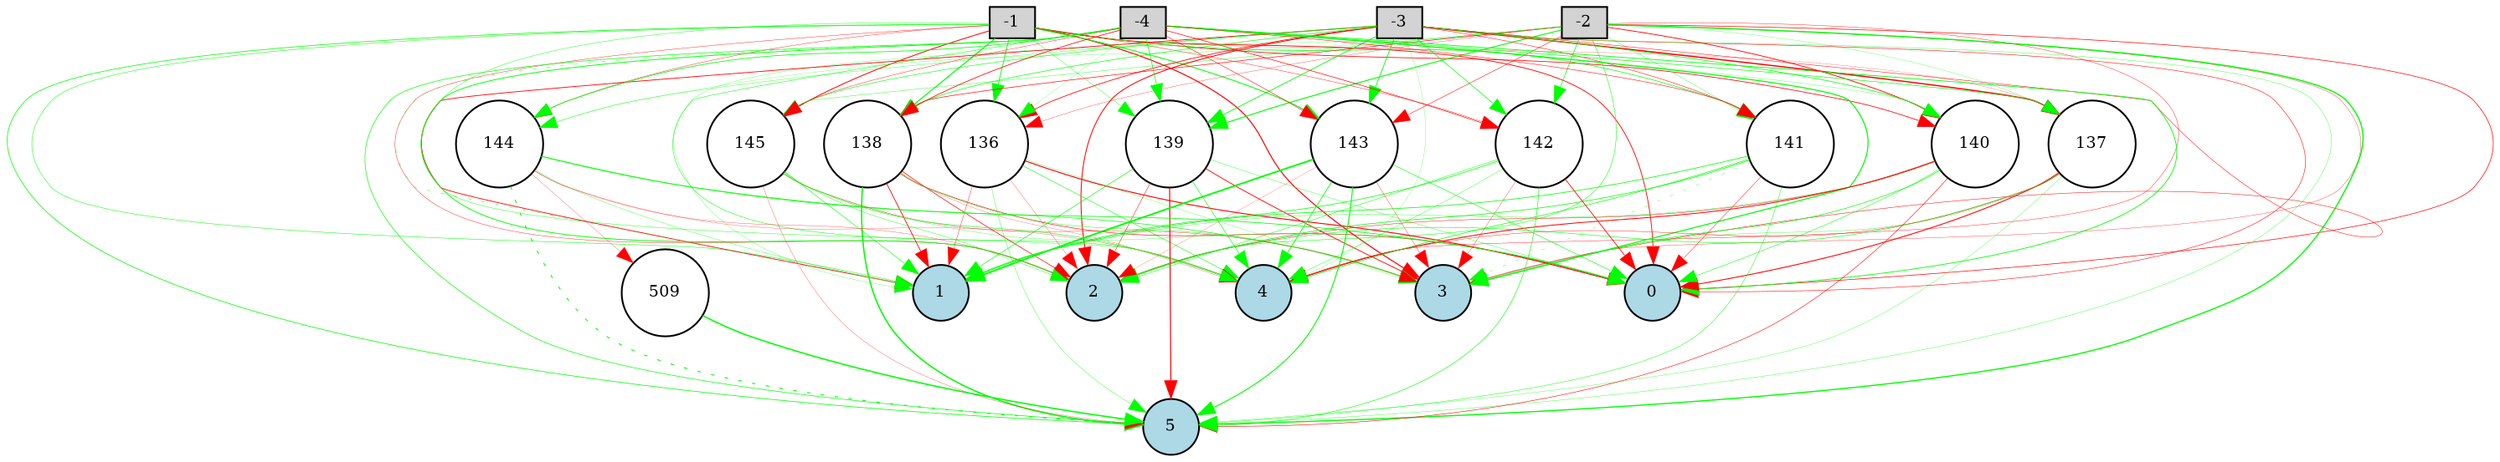 digraph {
	node [fontsize=9 height=0.2 shape=circle width=0.2]
	-1 [fillcolor=lightgray shape=box style=filled]
	-2 [fillcolor=lightgray shape=box style=filled]
	-3 [fillcolor=lightgray shape=box style=filled]
	-4 [fillcolor=lightgray shape=box style=filled]
	0 [fillcolor=lightblue style=filled]
	1 [fillcolor=lightblue style=filled]
	2 [fillcolor=lightblue style=filled]
	3 [fillcolor=lightblue style=filled]
	4 [fillcolor=lightblue style=filled]
	5 [fillcolor=lightblue style=filled]
	136 [fillcolor=white style=filled]
	137 [fillcolor=white style=filled]
	138 [fillcolor=white style=filled]
	139 [fillcolor=white style=filled]
	140 [fillcolor=white style=filled]
	141 [fillcolor=white style=filled]
	142 [fillcolor=white style=filled]
	143 [fillcolor=white style=filled]
	144 [fillcolor=white style=filled]
	145 [fillcolor=white style=filled]
	509 [fillcolor=white style=filled]
	-1 -> 136 [color=green penwidth=0.4285287957570858 style=solid]
	-1 -> 137 [color=red penwidth=0.10815536666826567 style=solid]
	-1 -> 138 [color=green penwidth=0.5863805712598553 style=solid]
	-1 -> 139 [color=green penwidth=0.18695639889624815 style=solid]
	-1 -> 140 [color=red penwidth=0.3901526747491416 style=solid]
	-1 -> 141 [color=green penwidth=0.3441822134821588 style=solid]
	-1 -> 142 [color=red penwidth=0.20493024377600788 style=solid]
	-1 -> 143 [color=green penwidth=0.5108395773026851 style=solid]
	-1 -> 144 [color=red penwidth=0.19885857604085777 style=solid]
	-1 -> 145 [color=red penwidth=0.48904464738700926 style=solid]
	-2 -> 136 [color=red penwidth=0.15238503423894512 style=solid]
	-2 -> 137 [color=green penwidth=0.13155883732663132 style=solid]
	-2 -> 138 [color=red penwidth=0.3260222435542549 style=solid]
	-2 -> 139 [color=green penwidth=0.55301596458728 style=solid]
	-2 -> 140 [color=red penwidth=0.437122169717407 style=solid]
	-2 -> 141 [color=green penwidth=0.16515234926281017 style=solid]
	-2 -> 142 [color=green penwidth=0.34667831401892735 style=solid]
	-2 -> 143 [color=red penwidth=0.25584588352167903 style=solid]
	-2 -> 144 [color=green penwidth=0.12300783806130072 style=solid]
	-2 -> 145 [color=green penwidth=0.1900075870169025 style=solid]
	-3 -> 136 [color=red penwidth=0.4006279102739596 style=solid]
	-3 -> 137 [color=red penwidth=0.7161006843984908 style=solid]
	-3 -> 138 [color=green penwidth=0.32814105305620767 style=solid]
	-3 -> 139 [color=green penwidth=0.4194451792260627 style=solid]
	-3 -> 140 [color=green penwidth=0.3684481434662328 style=solid]
	-3 -> 141 [color=red penwidth=0.24774298648274992 style=solid]
	-3 -> 142 [color=green penwidth=0.3464277826438998 style=solid]
	-3 -> 143 [color=green penwidth=0.4311854886844414 style=solid]
	-3 -> 144 [color=green penwidth=0.16836590811797036 style=solid]
	-3 -> 145 [color=green penwidth=0.29234043038292434 style=solid]
	-4 -> 136 [color=green penwidth=0.1049074183989605 style=solid]
	-4 -> 137 [color=green penwidth=0.3245351675482979 style=solid]
	-4 -> 138 [color=red penwidth=0.38535250262216914 style=solid]
	-4 -> 139 [color=green penwidth=0.35755515234263624 style=solid]
	-4 -> 140 [color=green penwidth=0.1370265515367251 style=solid]
	-4 -> 141 [color=red penwidth=0.26393775233086236 style=solid]
	-4 -> 142 [color=red penwidth=0.3351634712838328 style=solid]
	-4 -> 143 [color=red penwidth=0.26508245350332493 style=solid]
	-4 -> 144 [color=green penwidth=0.38560113585182176 style=solid]
	-4 -> 145 [color=red penwidth=0.20461781133369153 style=solid]
	136 -> 0 [color=red penwidth=0.5490441708025533 style=solid]
	136 -> 1 [color=red penwidth=0.19765567695434016 style=solid]
	136 -> 2 [color=red penwidth=0.13615418657547573 style=solid]
	136 -> 3 [color=green penwidth=0.1348500852171945 style=solid]
	136 -> 4 [color=green penwidth=0.2803310705786702 style=solid]
	136 -> 5 [color=green penwidth=0.1793089249833988 style=solid]
	137 -> 0 [color=red penwidth=0.5210545060183291 style=solid]
	137 -> 2 [color=green penwidth=0.28187309106034736 style=solid]
	137 -> 3 [color=green penwidth=0.17027060944896988 style=solid]
	137 -> 4 [color=red penwidth=0.20182869111754476 style=solid]
	137 -> 5 [color=green penwidth=0.1544785826543577 style=solid]
	138 -> 0 [color=red penwidth=0.30693171469188785 style=solid]
	138 -> 1 [color=red penwidth=0.41387329555746477 style=solid]
	138 -> 2 [color=red penwidth=0.34619404984880964 style=solid]
	138 -> 3 [color=green penwidth=0.22104062477909947 style=solid]
	138 -> 4 [color=red penwidth=0.11796408015517794 style=solid]
	138 -> 5 [color=green penwidth=0.7747510638842955 style=solid]
	139 -> 0 [color=green penwidth=0.18061757718269056 style=solid]
	139 -> 1 [color=green penwidth=0.3188460460759631 style=solid]
	139 -> 2 [color=red penwidth=0.2415049028385887 style=solid]
	139 -> 3 [color=red penwidth=0.4334522939534594 style=solid]
	139 -> 4 [color=green penwidth=0.31158330714245375 style=solid]
	139 -> 5 [color=red penwidth=0.580952845273702 style=solid]
	140 -> 0 [color=green penwidth=0.2600140678805041 style=solid]
	140 -> 1 [color=green penwidth=0.17863140109935877 style=solid]
	140 -> 2 [color=red penwidth=0.2247113685119092 style=solid]
	140 -> 3 [color=green penwidth=0.3349076938867244 style=solid]
	140 -> 4 [color=red penwidth=0.48984203438586227 style=solid]
	140 -> 5 [color=red penwidth=0.2809758126972528 style=solid]
	141 -> 0 [color=red penwidth=0.21229648467198725 style=solid]
	141 -> 1 [color=green penwidth=0.3778271567960978 style=solid]
	141 -> 2 [color=green penwidth=0.36949249325311384 style=solid]
	141 -> 3 [color=green penwidth=0.1583370936895495 style=dotted]
	141 -> 4 [color=green penwidth=0.3338270951855503 style=solid]
	141 -> 5 [color=green penwidth=0.23573682246718175 style=solid]
	142 -> 0 [color=red penwidth=0.40798104830478576 style=solid]
	142 -> 1 [color=green penwidth=0.3674183025717338 style=solid]
	142 -> 2 [color=green penwidth=0.25009283839592045 style=solid]
	142 -> 3 [color=red penwidth=0.15258157427553845 style=solid]
	142 -> 4 [color=green penwidth=0.1882588331068636 style=solid]
	142 -> 5 [color=green penwidth=0.3005787545615826 style=solid]
	143 -> 0 [color=green penwidth=0.29341006387026325 style=solid]
	143 -> 1 [color=green penwidth=0.9259083833166318 style=solid]
	143 -> 2 [color=red penwidth=0.10371196993606115 style=solid]
	143 -> 3 [color=red penwidth=0.1671375738763895 style=solid]
	143 -> 4 [color=green penwidth=0.410090043211905 style=solid]
	143 -> 5 [color=green penwidth=0.5499835807554547 style=solid]
	144 -> 0 [color=green penwidth=0.39130492128178007 style=solid]
	144 -> 1 [color=green penwidth=0.1679582257899187 style=solid]
	144 -> 2 [color=red penwidth=0.14442779656188878 style=solid]
	144 -> 3 [color=green penwidth=0.34782863946994835 style=solid]
	144 -> 4 [color=red penwidth=0.1265082278446794 style=solid]
	144 -> 5 [color=green penwidth=0.5353132363249011 style=dotted]
	145 -> 0 [color=green penwidth=0.1596598023935904 style=solid]
	145 -> 1 [color=green penwidth=0.2810036098972447 style=solid]
	145 -> 2 [color=green penwidth=0.20108439404943929 style=solid]
	145 -> 3 [color=red penwidth=0.165539392386569 style=solid]
	145 -> 4 [color=green penwidth=0.2836815084135953 style=solid]
	145 -> 5 [color=red penwidth=0.13813586024508592 style=solid]
	-1 -> 0 [color=red penwidth=0.4357424994105572 style=solid]
	-1 -> 1 [color=green penwidth=0.250150110444874 style=solid]
	-1 -> 2 [color=red penwidth=0.1962310186623967 style=solid]
	-1 -> 3 [color=red penwidth=0.5861264810377221 style=solid]
	-1 -> 4 [color=green penwidth=0.20768045762197423 style=solid]
	-1 -> 5 [color=green penwidth=0.3742851950333165 style=solid]
	-2 -> 0 [color=red penwidth=0.3465378788605844 style=solid]
	-2 -> 1 [color=green penwidth=0.13490126174907344 style=solid]
	-2 -> 2 [color=green penwidth=0.2611993565584228 style=solid]
	-2 -> 3 [color=red penwidth=0.16371390239492326 style=solid]
	-2 -> 4 [color=red penwidth=0.19954752800304382 style=solid]
	-2 -> 5 [color=green penwidth=0.6926104210492663 style=solid]
	-3 -> 0 [color=red penwidth=0.2701168982731699 style=solid]
	-3 -> 1 [color=red penwidth=0.42438082631034324 style=solid]
	-3 -> 2 [color=red penwidth=0.49940119598261035 style=solid]
	-3 -> 3 [color=red penwidth=0.24903680618905485 style=solid]
	-3 -> 4 [color=green penwidth=0.11810420913007166 style=solid]
	-3 -> 5 [color=green penwidth=0.16882165404444086 style=solid]
	-4 -> 0 [color=green penwidth=0.4208976794937629 style=solid]
	-4 -> 1 [color=green penwidth=0.21822253824341936 style=dotted]
	-4 -> 2 [color=green penwidth=0.45636786980344857 style=solid]
	-4 -> 3 [color=green penwidth=0.6048532854447696 style=solid]
	-4 -> 4 [color=green penwidth=0.2557764679404666 style=solid]
	-4 -> 5 [color=green penwidth=0.33886629399794616 style=solid]
	144 -> 509 [color=red penwidth=0.12308958367891364 style=solid]
	509 -> 5 [color=green penwidth=0.7709672608306019 style=solid]
}

